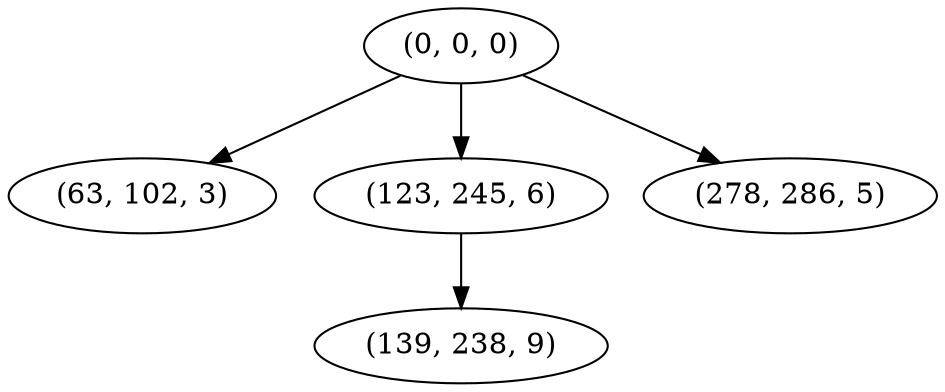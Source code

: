 digraph tree {
    "(0, 0, 0)";
    "(63, 102, 3)";
    "(123, 245, 6)";
    "(139, 238, 9)";
    "(278, 286, 5)";
    "(0, 0, 0)" -> "(63, 102, 3)";
    "(0, 0, 0)" -> "(123, 245, 6)";
    "(0, 0, 0)" -> "(278, 286, 5)";
    "(123, 245, 6)" -> "(139, 238, 9)";
}

